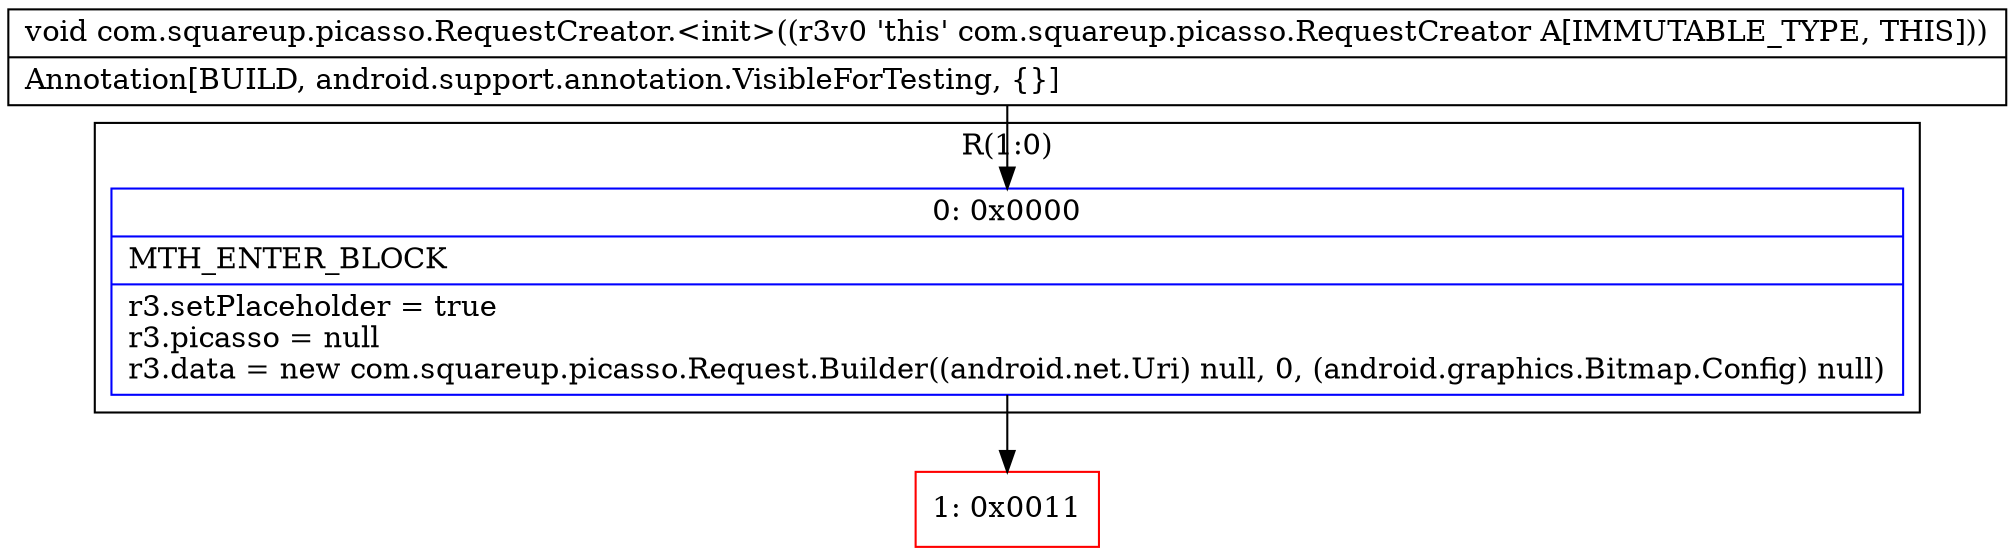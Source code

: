 digraph "CFG forcom.squareup.picasso.RequestCreator.\<init\>()V" {
subgraph cluster_Region_259053656 {
label = "R(1:0)";
node [shape=record,color=blue];
Node_0 [shape=record,label="{0\:\ 0x0000|MTH_ENTER_BLOCK\l|r3.setPlaceholder = true\lr3.picasso = null\lr3.data = new com.squareup.picasso.Request.Builder((android.net.Uri) null, 0, (android.graphics.Bitmap.Config) null)\l}"];
}
Node_1 [shape=record,color=red,label="{1\:\ 0x0011}"];
MethodNode[shape=record,label="{void com.squareup.picasso.RequestCreator.\<init\>((r3v0 'this' com.squareup.picasso.RequestCreator A[IMMUTABLE_TYPE, THIS]))  | Annotation[BUILD, android.support.annotation.VisibleForTesting, \{\}]\l}"];
MethodNode -> Node_0;
Node_0 -> Node_1;
}

